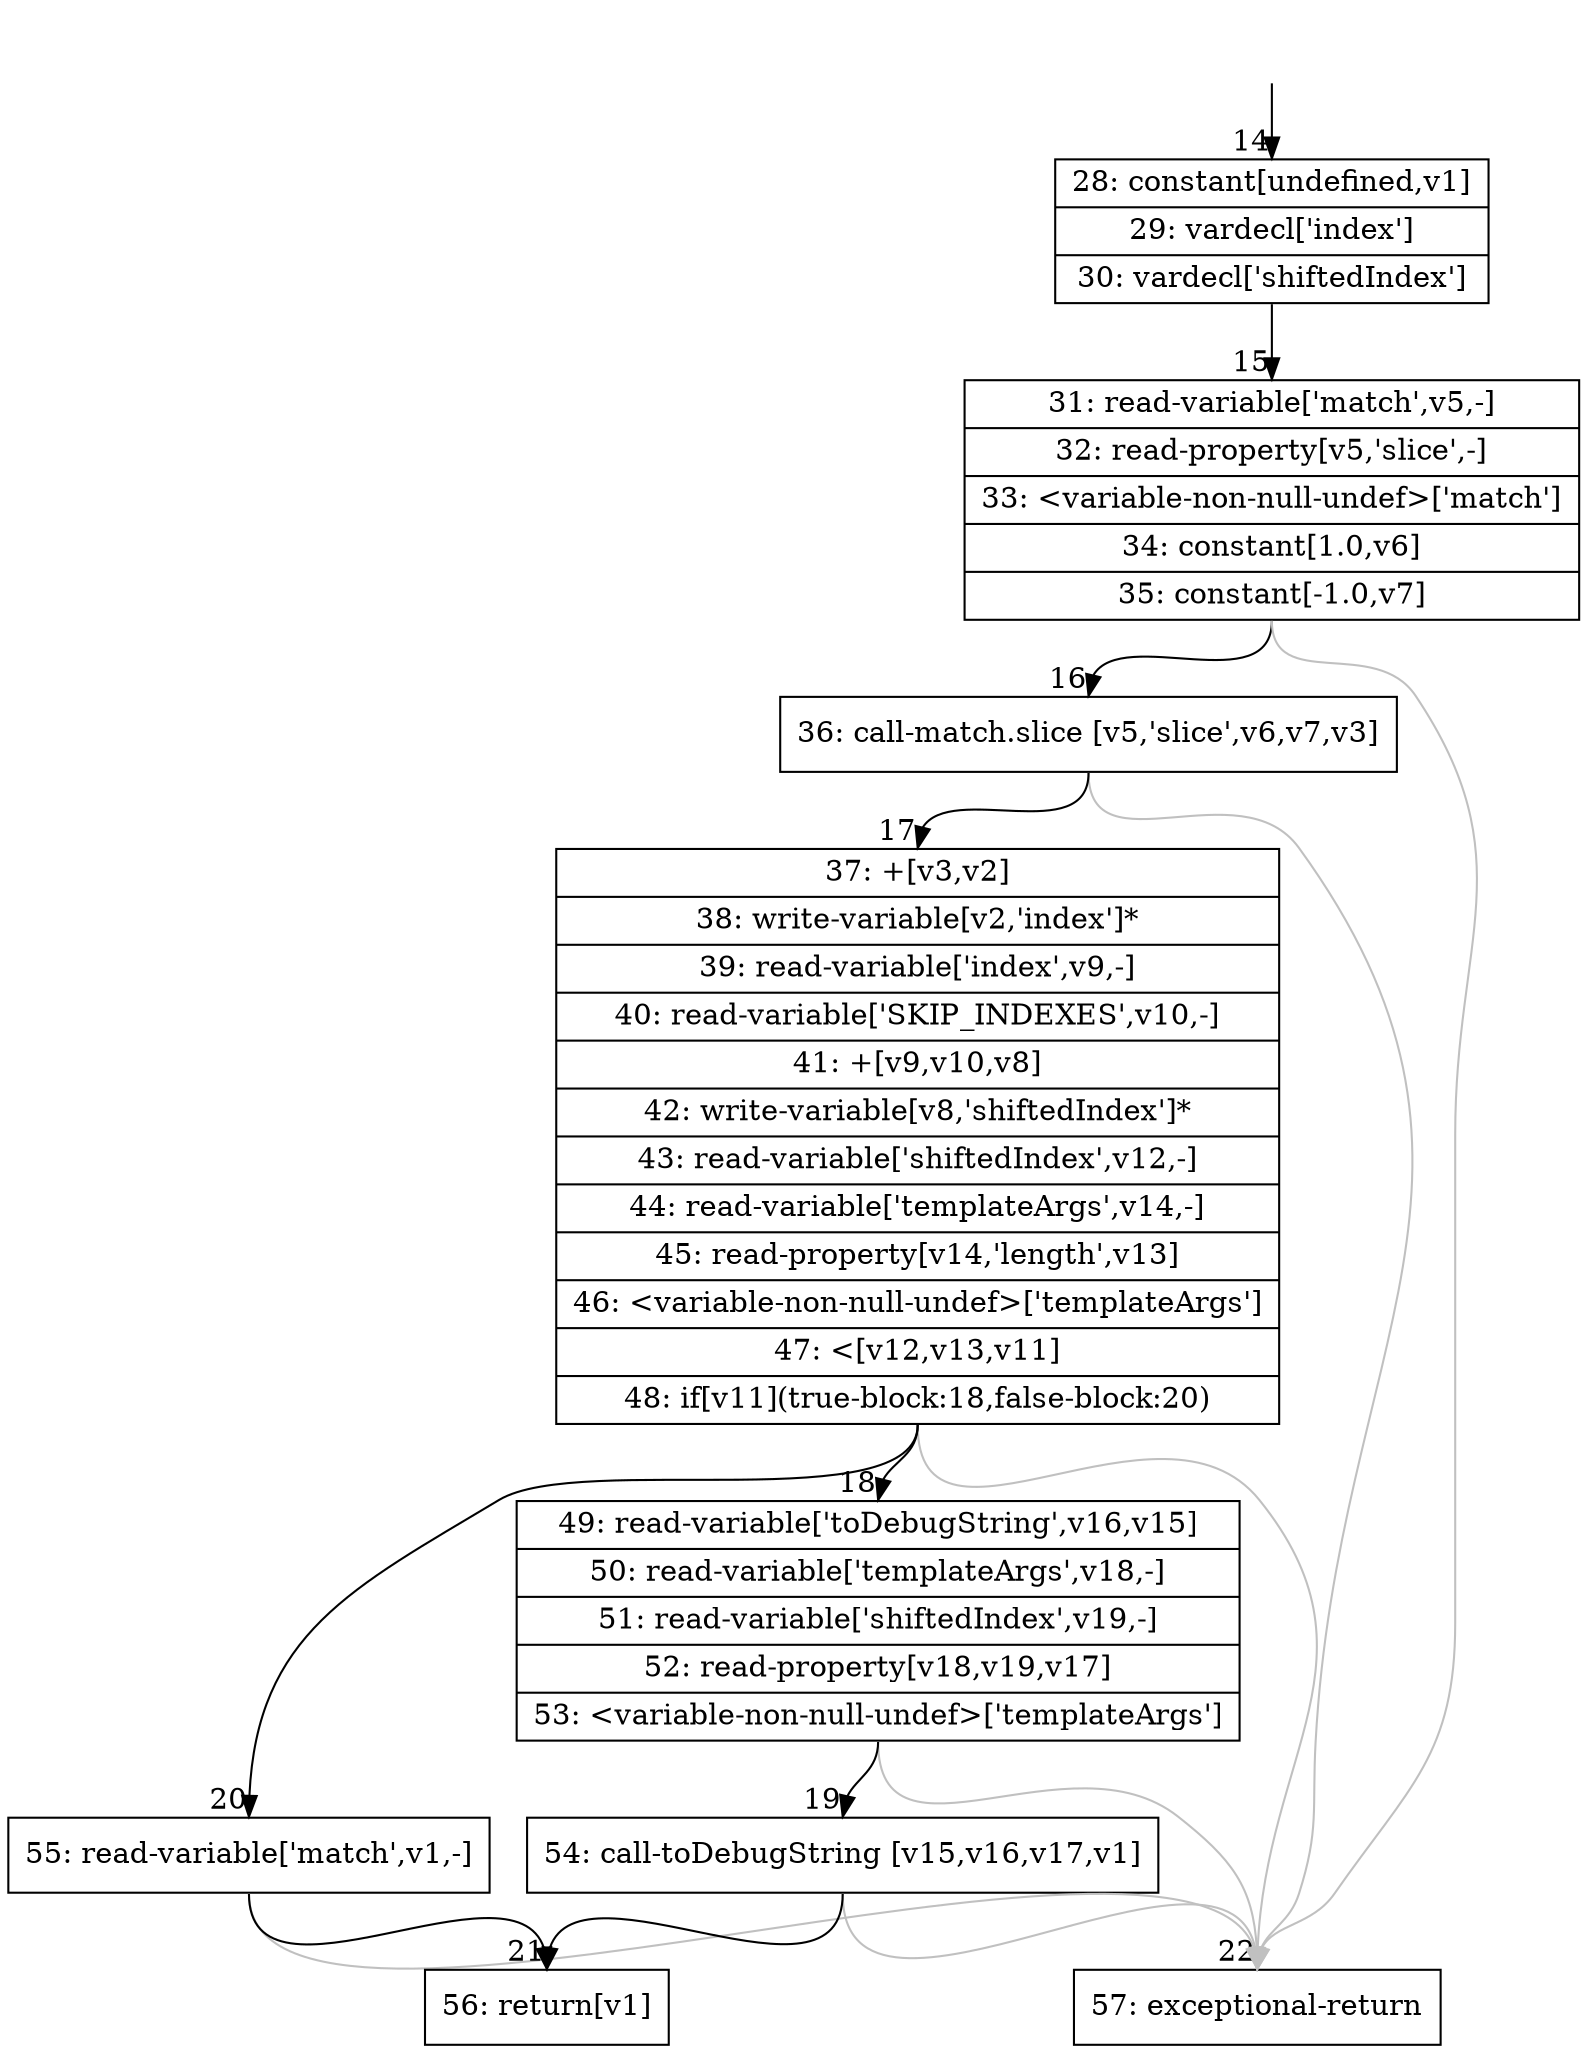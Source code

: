 digraph {
rankdir="TD"
BB_entry4[shape=none,label=""];
BB_entry4 -> BB14 [tailport=s, headport=n, headlabel="    14"]
BB14 [shape=record label="{28: constant[undefined,v1]|29: vardecl['index']|30: vardecl['shiftedIndex']}" ] 
BB14 -> BB15 [tailport=s, headport=n, headlabel="      15"]
BB15 [shape=record label="{31: read-variable['match',v5,-]|32: read-property[v5,'slice',-]|33: \<variable-non-null-undef\>['match']|34: constant[1.0,v6]|35: constant[-1.0,v7]}" ] 
BB15 -> BB16 [tailport=s, headport=n, headlabel="      16"]
BB15 -> BB22 [tailport=s, headport=n, color=gray, headlabel="      22"]
BB16 [shape=record label="{36: call-match.slice [v5,'slice',v6,v7,v3]}" ] 
BB16 -> BB17 [tailport=s, headport=n, headlabel="      17"]
BB16 -> BB22 [tailport=s, headport=n, color=gray]
BB17 [shape=record label="{37: +[v3,v2]|38: write-variable[v2,'index']*|39: read-variable['index',v9,-]|40: read-variable['SKIP_INDEXES',v10,-]|41: +[v9,v10,v8]|42: write-variable[v8,'shiftedIndex']*|43: read-variable['shiftedIndex',v12,-]|44: read-variable['templateArgs',v14,-]|45: read-property[v14,'length',v13]|46: \<variable-non-null-undef\>['templateArgs']|47: \<[v12,v13,v11]|48: if[v11](true-block:18,false-block:20)}" ] 
BB17 -> BB18 [tailport=s, headport=n, headlabel="      18"]
BB17 -> BB20 [tailport=s, headport=n, headlabel="      20"]
BB17 -> BB22 [tailport=s, headport=n, color=gray]
BB18 [shape=record label="{49: read-variable['toDebugString',v16,v15]|50: read-variable['templateArgs',v18,-]|51: read-variable['shiftedIndex',v19,-]|52: read-property[v18,v19,v17]|53: \<variable-non-null-undef\>['templateArgs']}" ] 
BB18 -> BB19 [tailport=s, headport=n, headlabel="      19"]
BB18 -> BB22 [tailport=s, headport=n, color=gray]
BB19 [shape=record label="{54: call-toDebugString [v15,v16,v17,v1]}" ] 
BB19 -> BB21 [tailport=s, headport=n, headlabel="      21"]
BB19 -> BB22 [tailport=s, headport=n, color=gray]
BB20 [shape=record label="{55: read-variable['match',v1,-]}" ] 
BB20 -> BB21 [tailport=s, headport=n]
BB20 -> BB22 [tailport=s, headport=n, color=gray]
BB21 [shape=record label="{56: return[v1]}" ] 
BB22 [shape=record label="{57: exceptional-return}" ] 
//#$~ 57
}
